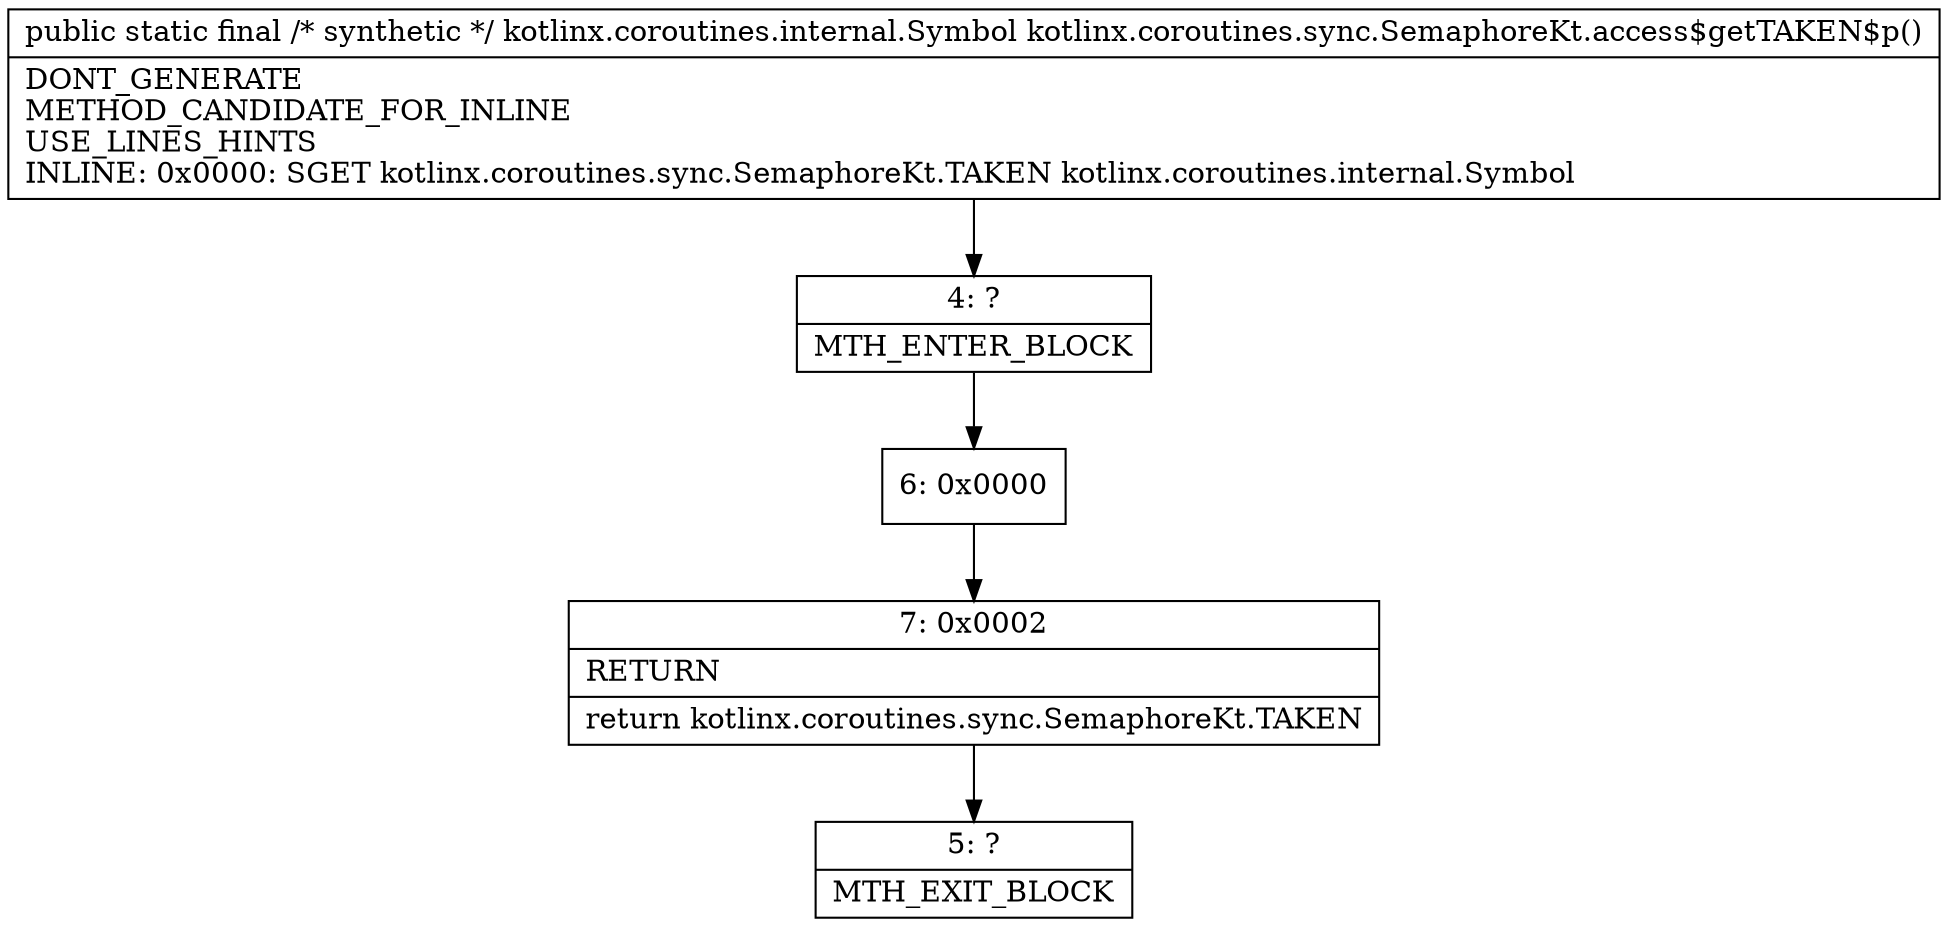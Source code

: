 digraph "CFG forkotlinx.coroutines.sync.SemaphoreKt.access$getTAKEN$p()Lkotlinx\/coroutines\/internal\/Symbol;" {
Node_4 [shape=record,label="{4\:\ ?|MTH_ENTER_BLOCK\l}"];
Node_6 [shape=record,label="{6\:\ 0x0000}"];
Node_7 [shape=record,label="{7\:\ 0x0002|RETURN\l|return kotlinx.coroutines.sync.SemaphoreKt.TAKEN\l}"];
Node_5 [shape=record,label="{5\:\ ?|MTH_EXIT_BLOCK\l}"];
MethodNode[shape=record,label="{public static final \/* synthetic *\/ kotlinx.coroutines.internal.Symbol kotlinx.coroutines.sync.SemaphoreKt.access$getTAKEN$p()  | DONT_GENERATE\lMETHOD_CANDIDATE_FOR_INLINE\lUSE_LINES_HINTS\lINLINE: 0x0000: SGET   kotlinx.coroutines.sync.SemaphoreKt.TAKEN kotlinx.coroutines.internal.Symbol\l}"];
MethodNode -> Node_4;Node_4 -> Node_6;
Node_6 -> Node_7;
Node_7 -> Node_5;
}

